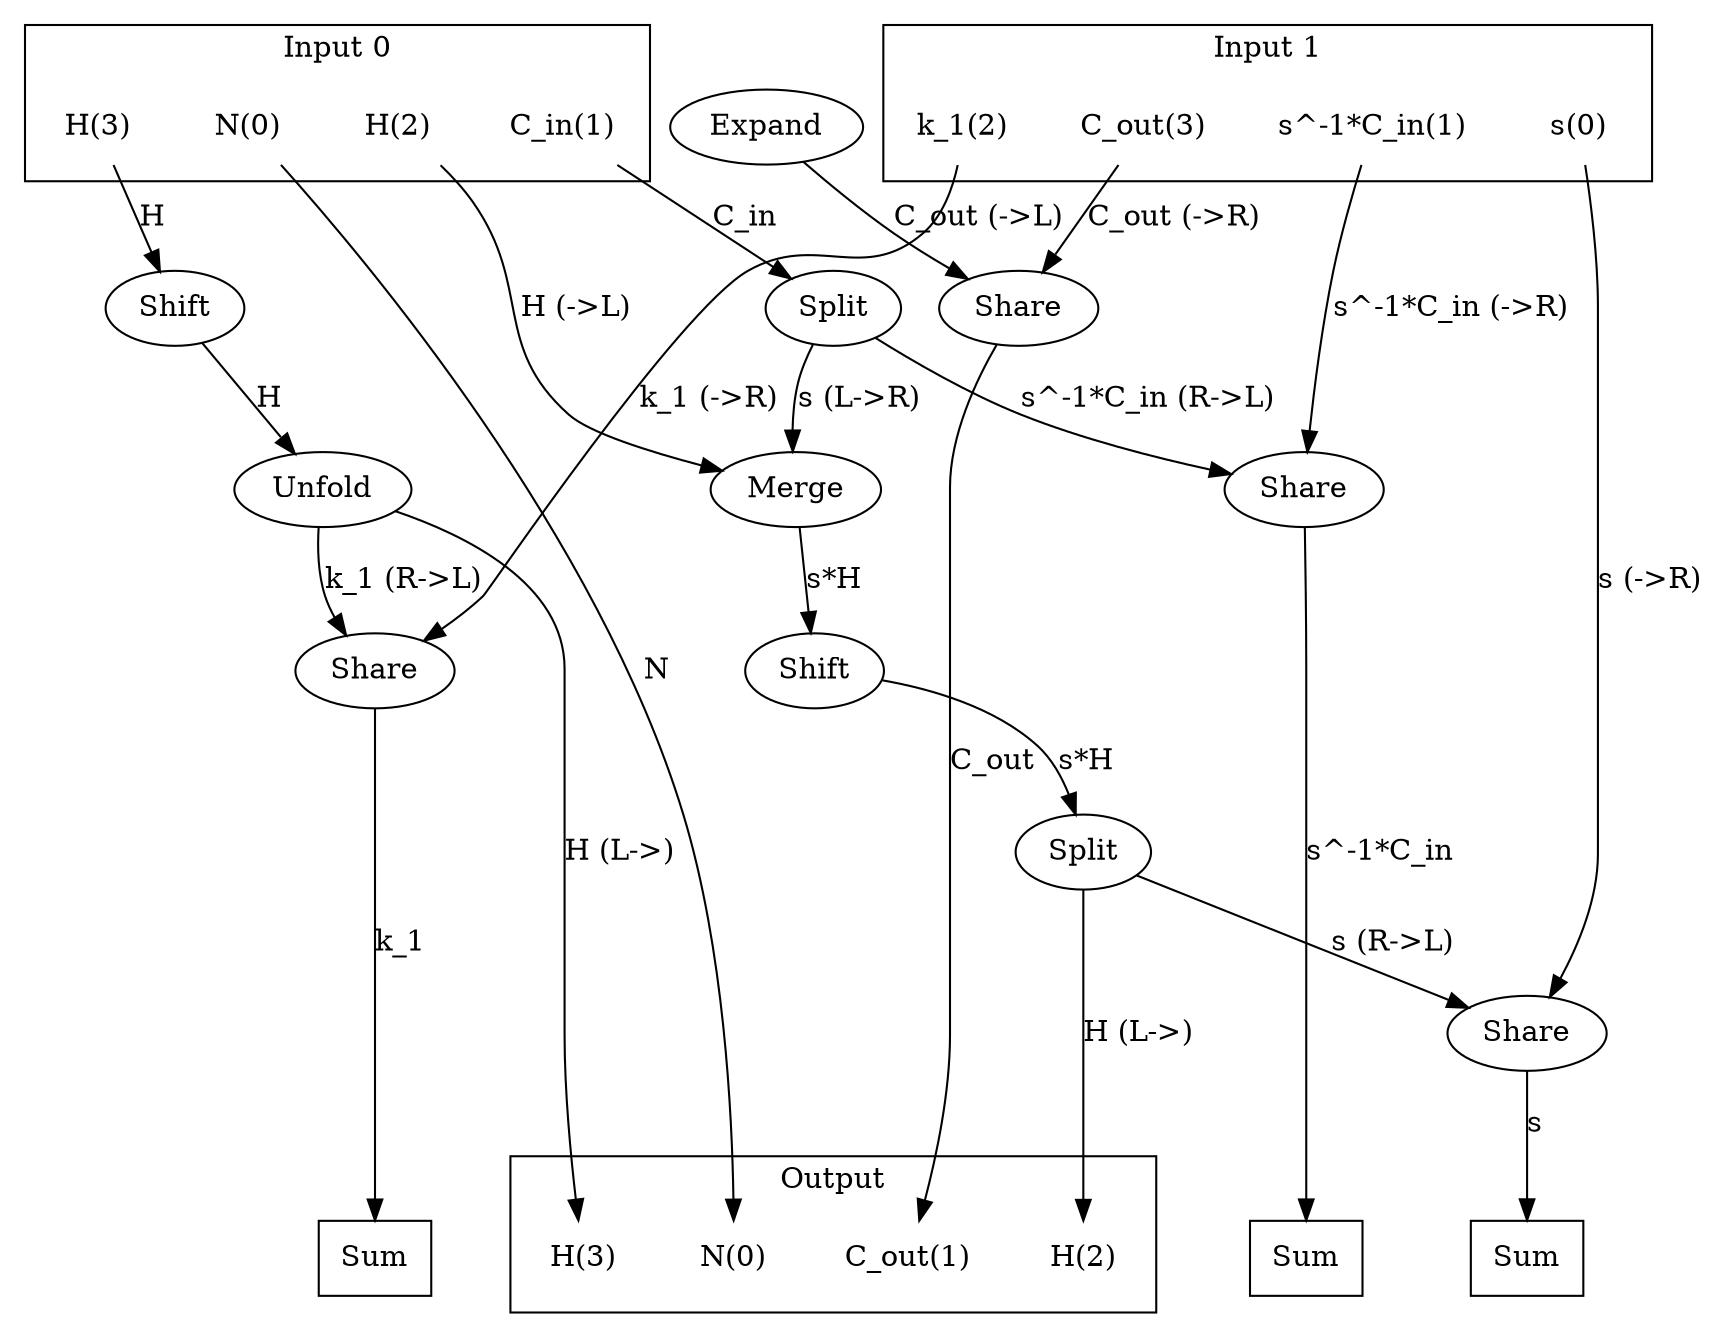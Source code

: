 digraph kernel {
newrank = true;
op_0x5601d1561800 [label="Share"];
op_0x5601d15728e0 [label="Split"];
op_0x5601d16bde20 [label="Merge"];
op_0x5601d16be000 [label="Unfold"];
op_0x5601d17c8280 [label="Share"];
op_0x5601d17c8370 [label="Share"];
op_0x5601d17c8690 [label="Share"];
op_0x5601d17c8d00 [label="Shift"];
op_0x5601d17c8dc0 [label="Shift"];
op_0x5601d17e9250 [label="Split"];
op_0x5601d193f598 [label="Expand"];
reduce_0x7fe438002de8 [label="Sum", shape=box];
reduce_0x7fe438001998 [label="Sum", shape=box];
reduce_0x7fe438005740 [label="Sum", shape=box];
subgraph cluster_out {
label = "Output";
out_0 [label="N(0)", shape=none];
out_1 [label="C_out(1)", shape=none];
out_2 [label="H(2)", shape=none];
out_3 [label="H(3)", shape=none];
}
{ rank = same;
reduce_0x7fe438002de8;
reduce_0x7fe438001998;
reduce_0x7fe438005740;
out_0;
out_1;
out_2;
out_3;
}
subgraph cluster_in_0 {
label = "Input 0";
in_0_0 [label="N(0)", shape=none];
in_0_1 [label="C_in(1)", shape=none];
in_0_2 [label="H(2)", shape=none];
in_0_3 [label="H(3)", shape=none];
}
subgraph cluster_in_1 {
label = "Input 1";
in_1_0 [label="s(0)", shape=none];
in_1_1 [label="s^-1*C_in(1)", shape=none];
in_1_2 [label="k_1(2)", shape=none];
in_1_3 [label="C_out(3)", shape=none];
}
{ rank = same;
in_0_0;
in_0_1;
in_0_2;
in_0_3;
in_1_0;
in_1_1;
in_1_2;
in_1_3;
}
in_0_0 -> out_0 [label="N"];
in_0_1 -> op_0x5601d15728e0 [label="C_in"];
in_0_2 -> op_0x5601d16bde20 [label="H (->L)"];
in_0_3 -> op_0x5601d17c8d00 [label="H"];
in_1_0 -> op_0x5601d17c8690 [label="s (->R)"];
in_1_1 -> op_0x5601d1561800 [label="s^-1*C_in (->R)"];
in_1_2 -> op_0x5601d17c8370 [label="k_1 (->R)"];
in_1_3 -> op_0x5601d17c8280 [label="C_out (->R)"];
op_0x5601d17c8280 -> out_1 [label="C_out"];
op_0x5601d17e9250 -> out_2 [label="H (L->)"];
op_0x5601d16be000 -> out_3 [label="H (L->)"];
op_0x5601d15728e0 -> op_0x5601d1561800 [label="s^-1*C_in (R->L)"];
op_0x5601d15728e0 -> op_0x5601d16bde20 [label="s (L->R)"];
op_0x5601d17c8d00 -> op_0x5601d16be000 [label="H"];
op_0x5601d193f598 -> op_0x5601d17c8280 [label="C_out (->L)"];
op_0x5601d16be000 -> op_0x5601d17c8370 [label="k_1 (R->L)"];
op_0x5601d17e9250 -> op_0x5601d17c8690 [label="s (R->L)"];
op_0x5601d16bde20 -> op_0x5601d17c8dc0 [label="s*H"];
op_0x5601d17c8dc0 -> op_0x5601d17e9250 [label="s*H"];
op_0x5601d17c8370 -> reduce_0x7fe438001998 [label="k_1"];
op_0x5601d17c8690 -> reduce_0x7fe438002de8 [label="s"];
op_0x5601d1561800 -> reduce_0x7fe438005740 [label="s^-1*C_in"];
}
